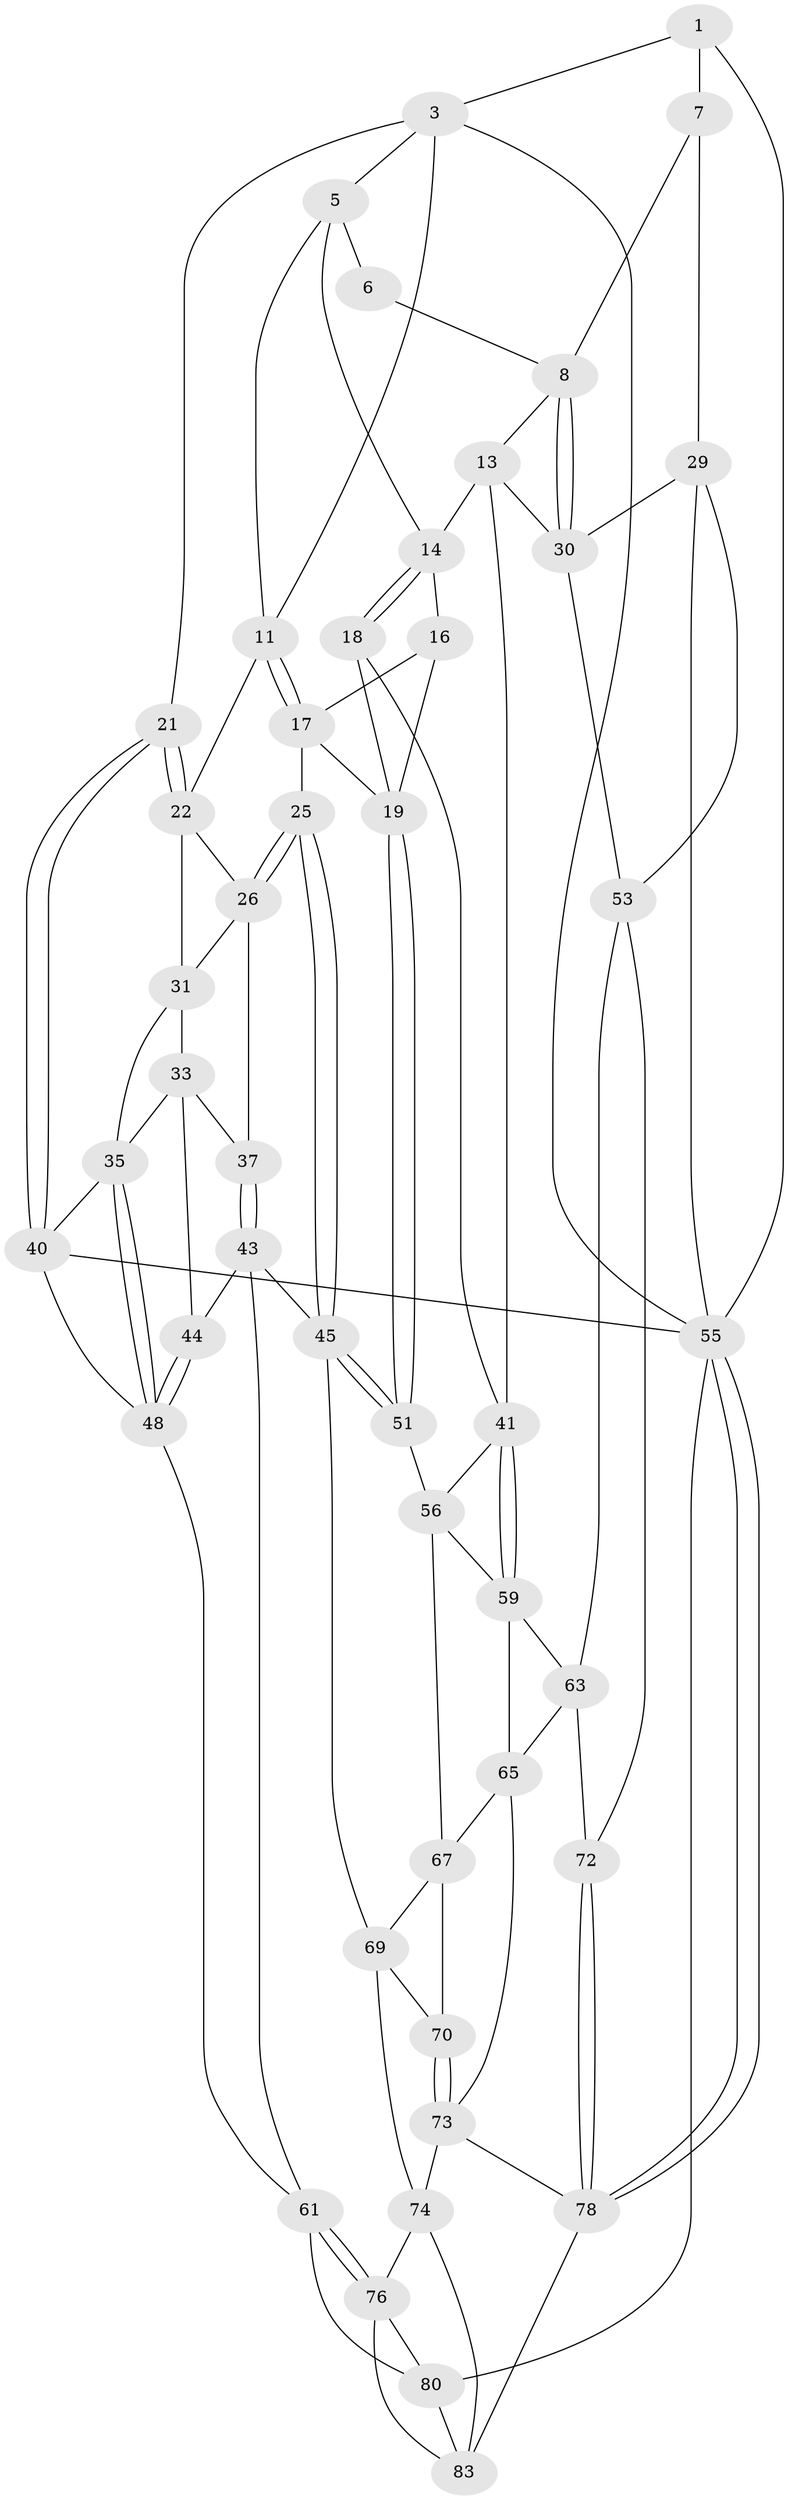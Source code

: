 // Generated by graph-tools (version 1.1) at 2025/24/03/03/25 07:24:36]
// undirected, 47 vertices, 106 edges
graph export_dot {
graph [start="1"]
  node [color=gray90,style=filled];
  1 [pos="+1+0",super="+2"];
  3 [pos="+0+0",super="+4"];
  5 [pos="+0.5232615385786943+0",super="+10"];
  6 [pos="+0.6003268948459416+0"];
  7 [pos="+0.8438280228214788+0.2273498238894128",super="+28"];
  8 [pos="+0.8192817251717891+0.24103600149783325",super="+9"];
  11 [pos="+0.37770861211556234+0.29169036789381037",super="+12"];
  13 [pos="+0.7047793086195575+0.3326074720394907",super="+39"];
  14 [pos="+0.6684239971778125+0.3537662993386924",super="+15"];
  16 [pos="+0.4998646219644562+0.2718576228053413"];
  17 [pos="+0.38912995153779306+0.3088979915270238",super="+24"];
  18 [pos="+0.5984648268587016+0.4588266195021483"];
  19 [pos="+0.5898099636097138+0.4612173058140757",super="+20"];
  21 [pos="+0+0"];
  22 [pos="+0+0.08106996862606464",super="+23"];
  25 [pos="+0.38874620742380545+0.4565719705422255"];
  26 [pos="+0.2649953200441398+0.44712211198777",super="+27"];
  29 [pos="+1+0.3195007084555694",super="+52"];
  30 [pos="+0.8941743452177089+0.3508536686931962",super="+38"];
  31 [pos="+0.10043148757512654+0.36897469603094046",super="+32"];
  33 [pos="+0.14697639157117637+0.4800973408869459",super="+34"];
  35 [pos="+0.10758534732605422+0.49026240894152806",super="+36"];
  37 [pos="+0.21781472865452858+0.48031872560318667"];
  40 [pos="+0+0.5157055931766291",super="+50"];
  41 [pos="+0.7801900747540206+0.5631162153883854",super="+42"];
  43 [pos="+0.22678051724560985+0.5879871855051201",super="+47"];
  44 [pos="+0.14916800915981152+0.6121373693050892"];
  45 [pos="+0.3648356318997132+0.6653111573066202",super="+46"];
  48 [pos="+0.08086047196269498+0.7146087555454854",super="+49"];
  51 [pos="+0.5453196796067666+0.601764876346272"];
  53 [pos="+1+0.6165310239025448",super="+54"];
  55 [pos="+1+1",super="+58"];
  56 [pos="+0.6483004132959322+0.7007908176604244",super="+57"];
  59 [pos="+0.7361141888200763+0.6586104494949729",super="+60"];
  61 [pos="+0.3368357727896351+0.7256184370934681",super="+62"];
  63 [pos="+0.831936202839631+0.7174505042033223",super="+64"];
  65 [pos="+0.747248910324428+0.7873649884822053",super="+66"];
  67 [pos="+0.5917204232818403+0.7223139800760793",super="+68"];
  69 [pos="+0.46489935693252354+0.7079536779023072",super="+71"];
  70 [pos="+0.5484321678235796+0.7905197848648374"];
  72 [pos="+0.8795884246488386+0.8425875523378549"];
  73 [pos="+0.6891229947026579+0.9489337467510013",super="+77"];
  74 [pos="+0.4738909451844454+0.8514032759408844",super="+75"];
  76 [pos="+0.4400756872599618+0.8496616036462138",super="+82"];
  78 [pos="+0.9252730293137729+1",super="+79"];
  80 [pos="+0.2568221198138261+0.8157234316606391",super="+81"];
  83 [pos="+0.5540655779076993+1",super="+84"];
  1 -- 7 [weight=2];
  1 -- 3;
  1 -- 55;
  3 -- 21;
  3 -- 5;
  3 -- 11;
  3 -- 55;
  5 -- 6;
  5 -- 11;
  5 -- 14;
  6 -- 8;
  7 -- 8;
  7 -- 29;
  8 -- 30;
  8 -- 30;
  8 -- 13;
  11 -- 17;
  11 -- 17;
  11 -- 22;
  13 -- 14;
  13 -- 41;
  13 -- 30;
  14 -- 18;
  14 -- 18;
  14 -- 16;
  16 -- 17;
  16 -- 19;
  17 -- 19;
  17 -- 25;
  18 -- 19;
  18 -- 41;
  19 -- 51;
  19 -- 51;
  21 -- 22;
  21 -- 22;
  21 -- 40;
  21 -- 40;
  22 -- 31;
  22 -- 26;
  25 -- 26;
  25 -- 26;
  25 -- 45;
  25 -- 45;
  26 -- 37;
  26 -- 31;
  29 -- 30;
  29 -- 53;
  29 -- 55;
  30 -- 53;
  31 -- 33;
  31 -- 35;
  33 -- 37;
  33 -- 35;
  33 -- 44;
  35 -- 48;
  35 -- 48;
  35 -- 40;
  37 -- 43;
  37 -- 43;
  40 -- 48;
  40 -- 55;
  41 -- 59;
  41 -- 59;
  41 -- 56;
  43 -- 44;
  43 -- 61;
  43 -- 45;
  44 -- 48;
  44 -- 48;
  45 -- 51;
  45 -- 51;
  45 -- 69;
  48 -- 61;
  51 -- 56;
  53 -- 72;
  53 -- 63;
  55 -- 78;
  55 -- 78;
  55 -- 80;
  56 -- 59;
  56 -- 67;
  59 -- 63;
  59 -- 65;
  61 -- 76;
  61 -- 76;
  61 -- 80;
  63 -- 72;
  63 -- 65;
  65 -- 73;
  65 -- 67;
  67 -- 70;
  67 -- 69;
  69 -- 74;
  69 -- 70;
  70 -- 73;
  70 -- 73;
  72 -- 78;
  72 -- 78;
  73 -- 74;
  73 -- 78;
  74 -- 83;
  74 -- 76;
  76 -- 80;
  76 -- 83;
  78 -- 83;
  80 -- 83;
}
